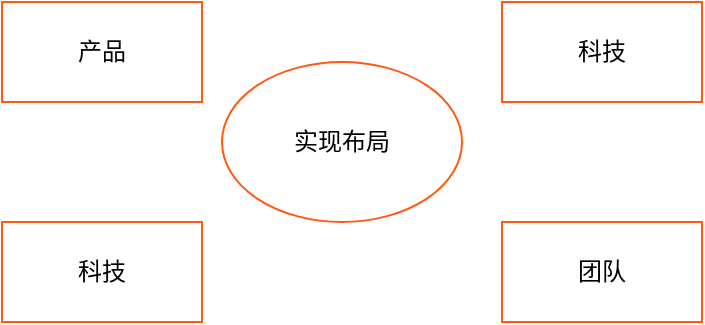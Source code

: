 <mxfile version="15.9.4" type="github">
  <diagram id="Otl0ZYdTRFLQkl-ECk6v" name="Page-1">
    <mxGraphModel dx="526" dy="359" grid="1" gridSize="10" guides="1" tooltips="1" connect="1" arrows="1" fold="1" page="1" pageScale="1" pageWidth="400" pageHeight="200" math="0" shadow="0">
      <root>
        <mxCell id="0" />
        <mxCell id="1" parent="0" />
        <mxCell id="wy_viloxVUCDlJDMvBpg-1" value="实现布局" style="ellipse;whiteSpace=wrap;html=1;strokeColor=#FF5912;" vertex="1" parent="1">
          <mxGeometry x="140" y="60" width="120" height="80" as="geometry" />
        </mxCell>
        <mxCell id="wy_viloxVUCDlJDMvBpg-2" value="科技" style="rounded=0;whiteSpace=wrap;html=1;strokeColor=#FF5912;" vertex="1" parent="1">
          <mxGeometry x="30" y="140" width="100" height="50" as="geometry" />
        </mxCell>
        <mxCell id="wy_viloxVUCDlJDMvBpg-3" value="产品" style="rounded=0;whiteSpace=wrap;html=1;strokeColor=#FF5912;" vertex="1" parent="1">
          <mxGeometry x="30" y="30" width="100" height="50" as="geometry" />
        </mxCell>
        <mxCell id="wy_viloxVUCDlJDMvBpg-4" value="团队" style="rounded=0;whiteSpace=wrap;html=1;strokeColor=#FF5912;" vertex="1" parent="1">
          <mxGeometry x="280" y="140" width="100" height="50" as="geometry" />
        </mxCell>
        <mxCell id="wy_viloxVUCDlJDMvBpg-5" value="科技" style="rounded=0;whiteSpace=wrap;html=1;strokeColor=#FF5912;" vertex="1" parent="1">
          <mxGeometry x="280" y="30" width="100" height="50" as="geometry" />
        </mxCell>
      </root>
    </mxGraphModel>
  </diagram>
</mxfile>
